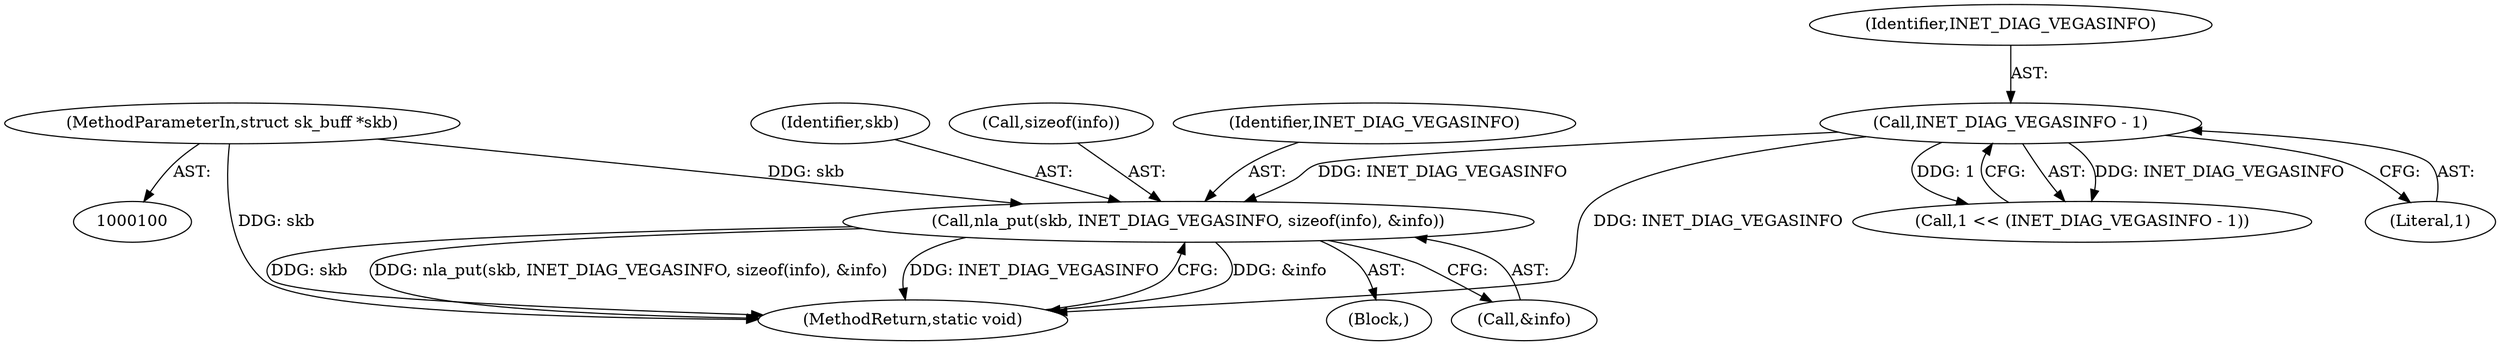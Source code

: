 digraph "0_linux_8f363b77ee4fbf7c3bbcf5ec2c5ca482d396d664@pointer" {
"1000143" [label="(Call,nla_put(skb, INET_DIAG_VEGASINFO, sizeof(info), &info))"];
"1000103" [label="(MethodParameterIn,struct sk_buff *skb)"];
"1000115" [label="(Call,INET_DIAG_VEGASINFO - 1)"];
"1000144" [label="(Identifier,skb)"];
"1000113" [label="(Call,1 << (INET_DIAG_VEGASINFO - 1))"];
"1000116" [label="(Identifier,INET_DIAG_VEGASINFO)"];
"1000143" [label="(Call,nla_put(skb, INET_DIAG_VEGASINFO, sizeof(info), &info))"];
"1000117" [label="(Literal,1)"];
"1000115" [label="(Call,INET_DIAG_VEGASINFO - 1)"];
"1000103" [label="(MethodParameterIn,struct sk_buff *skb)"];
"1000146" [label="(Call,sizeof(info))"];
"1000150" [label="(MethodReturn,static void)"];
"1000118" [label="(Block,)"];
"1000145" [label="(Identifier,INET_DIAG_VEGASINFO)"];
"1000148" [label="(Call,&info)"];
"1000143" -> "1000118"  [label="AST: "];
"1000143" -> "1000148"  [label="CFG: "];
"1000144" -> "1000143"  [label="AST: "];
"1000145" -> "1000143"  [label="AST: "];
"1000146" -> "1000143"  [label="AST: "];
"1000148" -> "1000143"  [label="AST: "];
"1000150" -> "1000143"  [label="CFG: "];
"1000143" -> "1000150"  [label="DDG: &info"];
"1000143" -> "1000150"  [label="DDG: skb"];
"1000143" -> "1000150"  [label="DDG: nla_put(skb, INET_DIAG_VEGASINFO, sizeof(info), &info)"];
"1000143" -> "1000150"  [label="DDG: INET_DIAG_VEGASINFO"];
"1000103" -> "1000143"  [label="DDG: skb"];
"1000115" -> "1000143"  [label="DDG: INET_DIAG_VEGASINFO"];
"1000103" -> "1000100"  [label="AST: "];
"1000103" -> "1000150"  [label="DDG: skb"];
"1000115" -> "1000113"  [label="AST: "];
"1000115" -> "1000117"  [label="CFG: "];
"1000116" -> "1000115"  [label="AST: "];
"1000117" -> "1000115"  [label="AST: "];
"1000113" -> "1000115"  [label="CFG: "];
"1000115" -> "1000150"  [label="DDG: INET_DIAG_VEGASINFO"];
"1000115" -> "1000113"  [label="DDG: INET_DIAG_VEGASINFO"];
"1000115" -> "1000113"  [label="DDG: 1"];
}
